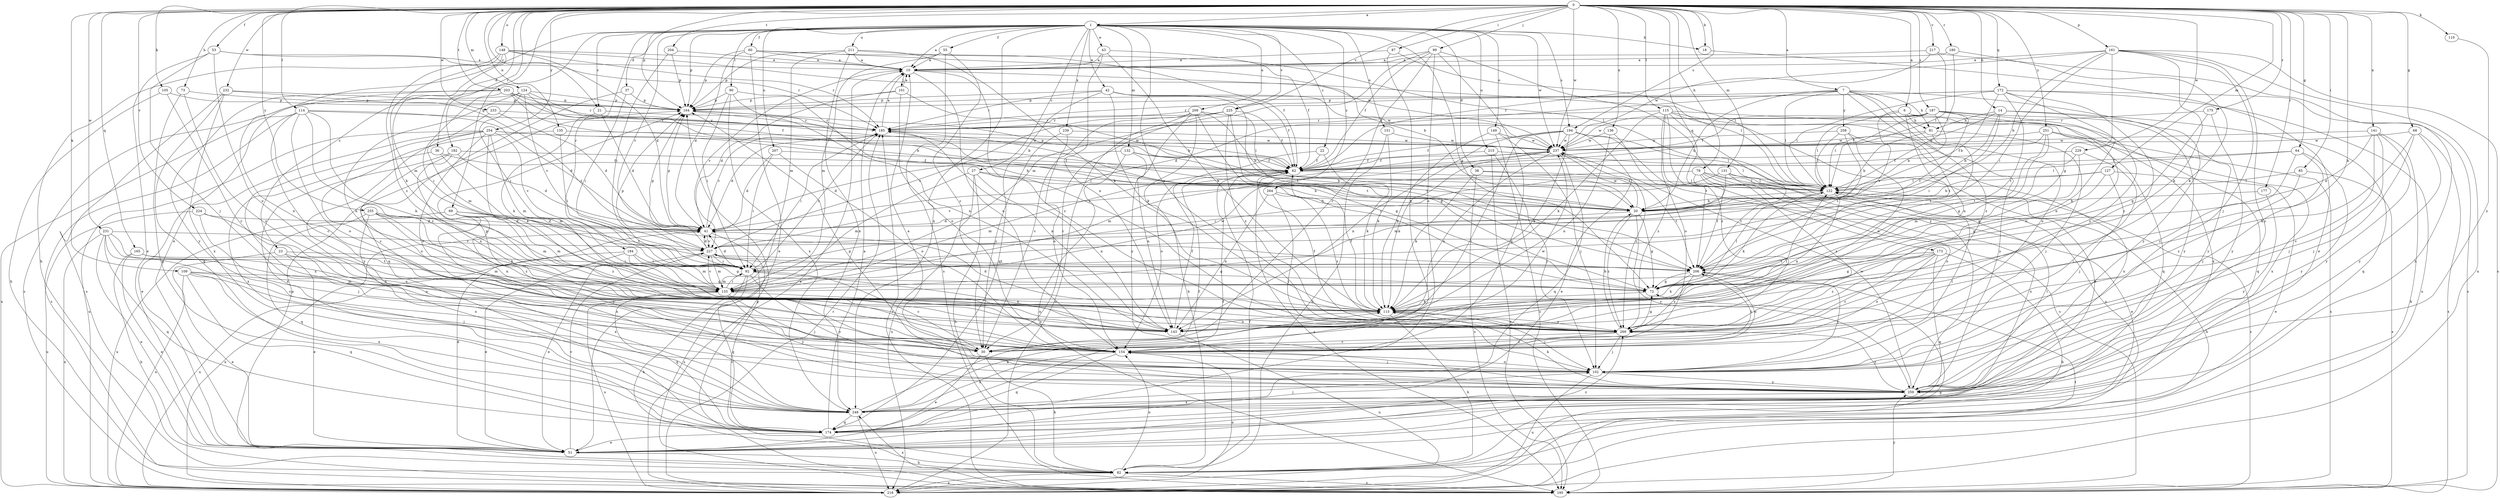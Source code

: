strict digraph  {
0;
1;
6;
7;
10;
14;
18;
20;
21;
22;
23;
27;
30;
36;
37;
38;
41;
42;
43;
51;
53;
55;
60;
62;
64;
68;
69;
72;
73;
79;
81;
82;
85;
87;
90;
92;
99;
101;
102;
105;
109;
110;
113;
114;
115;
122;
124;
127;
131;
132;
133;
135;
136;
141;
143;
148;
149;
151;
154;
161;
164;
165;
172;
173;
174;
175;
177;
180;
182;
184;
185;
187;
194;
195;
203;
204;
206;
207;
209;
211;
215;
216;
217;
224;
225;
227;
229;
231;
232;
233;
237;
239;
248;
251;
254;
255;
258;
259;
264;
269;
0 -> 1  [label=a];
0 -> 6  [label=a];
0 -> 7  [label=a];
0 -> 14  [label=b];
0 -> 18  [label=b];
0 -> 21  [label=c];
0 -> 36  [label=d];
0 -> 53  [label=f];
0 -> 64  [label=g];
0 -> 68  [label=g];
0 -> 69  [label=g];
0 -> 73  [label=h];
0 -> 79  [label=h];
0 -> 85  [label=i];
0 -> 87  [label=i];
0 -> 99  [label=j];
0 -> 105  [label=k];
0 -> 109  [label=k];
0 -> 110  [label=k];
0 -> 113  [label=k];
0 -> 114  [label=l];
0 -> 115  [label=l];
0 -> 124  [label=m];
0 -> 127  [label=m];
0 -> 131  [label=m];
0 -> 135  [label=n];
0 -> 136  [label=n];
0 -> 141  [label=n];
0 -> 148  [label=o];
0 -> 161  [label=p];
0 -> 164  [label=p];
0 -> 165  [label=q];
0 -> 172  [label=q];
0 -> 173  [label=q];
0 -> 175  [label=r];
0 -> 177  [label=r];
0 -> 180  [label=r];
0 -> 182  [label=r];
0 -> 187  [label=s];
0 -> 194  [label=s];
0 -> 203  [label=t];
0 -> 204  [label=t];
0 -> 217  [label=v];
0 -> 224  [label=v];
0 -> 225  [label=v];
0 -> 229  [label=w];
0 -> 231  [label=w];
0 -> 232  [label=w];
0 -> 233  [label=w];
0 -> 237  [label=w];
0 -> 251  [label=y];
0 -> 254  [label=y];
0 -> 255  [label=y];
1 -> 10  [label=a];
1 -> 18  [label=b];
1 -> 21  [label=c];
1 -> 22  [label=c];
1 -> 23  [label=c];
1 -> 27  [label=c];
1 -> 37  [label=d];
1 -> 38  [label=d];
1 -> 42  [label=e];
1 -> 43  [label=e];
1 -> 51  [label=e];
1 -> 55  [label=f];
1 -> 60  [label=f];
1 -> 72  [label=g];
1 -> 90  [label=i];
1 -> 132  [label=m];
1 -> 149  [label=o];
1 -> 151  [label=o];
1 -> 164  [label=p];
1 -> 184  [label=r];
1 -> 194  [label=s];
1 -> 207  [label=u];
1 -> 209  [label=u];
1 -> 211  [label=u];
1 -> 215  [label=u];
1 -> 225  [label=v];
1 -> 227  [label=v];
1 -> 237  [label=w];
1 -> 239  [label=x];
1 -> 248  [label=x];
1 -> 264  [label=z];
1 -> 269  [label=z];
6 -> 81  [label=h];
6 -> 122  [label=l];
6 -> 174  [label=q];
6 -> 206  [label=t];
6 -> 227  [label=v];
6 -> 248  [label=x];
7 -> 20  [label=b];
7 -> 41  [label=d];
7 -> 81  [label=h];
7 -> 122  [label=l];
7 -> 143  [label=n];
7 -> 154  [label=o];
7 -> 164  [label=p];
7 -> 258  [label=y];
7 -> 259  [label=y];
7 -> 269  [label=z];
10 -> 101  [label=j];
10 -> 122  [label=l];
10 -> 154  [label=o];
10 -> 227  [label=v];
10 -> 269  [label=z];
14 -> 20  [label=b];
14 -> 62  [label=f];
14 -> 81  [label=h];
14 -> 92  [label=i];
14 -> 174  [label=q];
14 -> 259  [label=y];
18 -> 51  [label=e];
20 -> 41  [label=d];
20 -> 72  [label=g];
20 -> 237  [label=w];
20 -> 259  [label=y];
20 -> 269  [label=z];
21 -> 41  [label=d];
21 -> 113  [label=k];
21 -> 185  [label=r];
22 -> 62  [label=f];
22 -> 113  [label=k];
22 -> 154  [label=o];
23 -> 51  [label=e];
23 -> 92  [label=i];
23 -> 216  [label=u];
23 -> 248  [label=x];
27 -> 20  [label=b];
27 -> 82  [label=h];
27 -> 122  [label=l];
27 -> 133  [label=m];
27 -> 143  [label=n];
27 -> 216  [label=u];
30 -> 51  [label=e];
30 -> 82  [label=h];
30 -> 164  [label=p];
30 -> 237  [label=w];
36 -> 62  [label=f];
36 -> 133  [label=m];
36 -> 248  [label=x];
37 -> 92  [label=i];
37 -> 164  [label=p];
37 -> 174  [label=q];
38 -> 113  [label=k];
38 -> 122  [label=l];
38 -> 195  [label=s];
38 -> 206  [label=t];
41 -> 164  [label=p];
41 -> 185  [label=r];
41 -> 195  [label=s];
41 -> 216  [label=u];
41 -> 227  [label=v];
42 -> 62  [label=f];
42 -> 113  [label=k];
42 -> 164  [label=p];
42 -> 174  [label=q];
42 -> 185  [label=r];
42 -> 206  [label=t];
42 -> 237  [label=w];
43 -> 10  [label=a];
43 -> 62  [label=f];
43 -> 113  [label=k];
43 -> 143  [label=n];
51 -> 41  [label=d];
51 -> 82  [label=h];
51 -> 227  [label=v];
51 -> 269  [label=z];
53 -> 10  [label=a];
53 -> 51  [label=e];
53 -> 102  [label=j];
53 -> 154  [label=o];
53 -> 185  [label=r];
55 -> 10  [label=a];
55 -> 30  [label=c];
55 -> 133  [label=m];
55 -> 195  [label=s];
60 -> 10  [label=a];
60 -> 20  [label=b];
60 -> 41  [label=d];
60 -> 51  [label=e];
60 -> 62  [label=f];
60 -> 164  [label=p];
62 -> 122  [label=l];
62 -> 133  [label=m];
62 -> 164  [label=p];
62 -> 195  [label=s];
64 -> 62  [label=f];
64 -> 102  [label=j];
64 -> 122  [label=l];
64 -> 259  [label=y];
64 -> 269  [label=z];
68 -> 102  [label=j];
68 -> 113  [label=k];
68 -> 195  [label=s];
68 -> 237  [label=w];
68 -> 259  [label=y];
69 -> 41  [label=d];
69 -> 133  [label=m];
69 -> 206  [label=t];
69 -> 216  [label=u];
69 -> 248  [label=x];
69 -> 259  [label=y];
69 -> 269  [label=z];
72 -> 113  [label=k];
72 -> 122  [label=l];
72 -> 185  [label=r];
73 -> 30  [label=c];
73 -> 164  [label=p];
73 -> 174  [label=q];
79 -> 51  [label=e];
79 -> 122  [label=l];
79 -> 154  [label=o];
79 -> 206  [label=t];
79 -> 227  [label=v];
79 -> 248  [label=x];
79 -> 269  [label=z];
81 -> 20  [label=b];
81 -> 102  [label=j];
81 -> 206  [label=t];
81 -> 237  [label=w];
82 -> 62  [label=f];
82 -> 154  [label=o];
82 -> 164  [label=p];
82 -> 195  [label=s];
82 -> 216  [label=u];
82 -> 227  [label=v];
85 -> 122  [label=l];
85 -> 195  [label=s];
85 -> 269  [label=z];
87 -> 10  [label=a];
87 -> 122  [label=l];
87 -> 154  [label=o];
90 -> 92  [label=i];
90 -> 143  [label=n];
90 -> 164  [label=p];
90 -> 248  [label=x];
90 -> 269  [label=z];
92 -> 30  [label=c];
92 -> 41  [label=d];
92 -> 82  [label=h];
92 -> 133  [label=m];
92 -> 143  [label=n];
92 -> 164  [label=p];
92 -> 174  [label=q];
92 -> 185  [label=r];
92 -> 259  [label=y];
99 -> 10  [label=a];
99 -> 30  [label=c];
99 -> 62  [label=f];
99 -> 133  [label=m];
99 -> 154  [label=o];
99 -> 174  [label=q];
99 -> 259  [label=y];
101 -> 10  [label=a];
101 -> 20  [label=b];
101 -> 41  [label=d];
101 -> 154  [label=o];
101 -> 164  [label=p];
102 -> 122  [label=l];
102 -> 154  [label=o];
102 -> 216  [label=u];
102 -> 259  [label=y];
105 -> 30  [label=c];
105 -> 82  [label=h];
105 -> 164  [label=p];
109 -> 51  [label=e];
109 -> 72  [label=g];
109 -> 102  [label=j];
109 -> 133  [label=m];
109 -> 174  [label=q];
109 -> 248  [label=x];
110 -> 259  [label=y];
113 -> 41  [label=d];
113 -> 62  [label=f];
113 -> 82  [label=h];
113 -> 102  [label=j];
113 -> 143  [label=n];
113 -> 269  [label=z];
114 -> 30  [label=c];
114 -> 41  [label=d];
114 -> 113  [label=k];
114 -> 154  [label=o];
114 -> 185  [label=r];
114 -> 195  [label=s];
114 -> 216  [label=u];
114 -> 269  [label=z];
115 -> 51  [label=e];
115 -> 113  [label=k];
115 -> 154  [label=o];
115 -> 174  [label=q];
115 -> 185  [label=r];
115 -> 206  [label=t];
115 -> 216  [label=u];
115 -> 259  [label=y];
115 -> 269  [label=z];
122 -> 20  [label=b];
122 -> 82  [label=h];
122 -> 113  [label=k];
122 -> 143  [label=n];
124 -> 20  [label=b];
124 -> 62  [label=f];
124 -> 92  [label=i];
124 -> 143  [label=n];
124 -> 164  [label=p];
124 -> 195  [label=s];
124 -> 227  [label=v];
127 -> 20  [label=b];
127 -> 51  [label=e];
127 -> 72  [label=g];
127 -> 102  [label=j];
127 -> 122  [label=l];
131 -> 92  [label=i];
131 -> 122  [label=l];
131 -> 133  [label=m];
131 -> 195  [label=s];
131 -> 206  [label=t];
132 -> 20  [label=b];
132 -> 41  [label=d];
132 -> 62  [label=f];
132 -> 143  [label=n];
132 -> 195  [label=s];
133 -> 92  [label=i];
133 -> 102  [label=j];
133 -> 143  [label=n];
133 -> 174  [label=q];
133 -> 216  [label=u];
133 -> 227  [label=v];
133 -> 237  [label=w];
133 -> 259  [label=y];
135 -> 30  [label=c];
135 -> 92  [label=i];
135 -> 237  [label=w];
136 -> 143  [label=n];
136 -> 237  [label=w];
136 -> 269  [label=z];
141 -> 30  [label=c];
141 -> 41  [label=d];
141 -> 82  [label=h];
141 -> 102  [label=j];
141 -> 237  [label=w];
141 -> 259  [label=y];
143 -> 62  [label=f];
143 -> 122  [label=l];
143 -> 216  [label=u];
148 -> 10  [label=a];
148 -> 41  [label=d];
148 -> 82  [label=h];
148 -> 113  [label=k];
148 -> 133  [label=m];
148 -> 185  [label=r];
148 -> 237  [label=w];
148 -> 269  [label=z];
149 -> 102  [label=j];
149 -> 113  [label=k];
149 -> 195  [label=s];
149 -> 237  [label=w];
151 -> 82  [label=h];
151 -> 113  [label=k];
151 -> 237  [label=w];
154 -> 102  [label=j];
154 -> 174  [label=q];
154 -> 206  [label=t];
154 -> 248  [label=x];
161 -> 10  [label=a];
161 -> 20  [label=b];
161 -> 62  [label=f];
161 -> 72  [label=g];
161 -> 92  [label=i];
161 -> 102  [label=j];
161 -> 113  [label=k];
161 -> 195  [label=s];
161 -> 216  [label=u];
161 -> 259  [label=y];
164 -> 185  [label=r];
164 -> 206  [label=t];
165 -> 51  [label=e];
165 -> 82  [label=h];
165 -> 133  [label=m];
165 -> 206  [label=t];
172 -> 20  [label=b];
172 -> 122  [label=l];
172 -> 143  [label=n];
172 -> 164  [label=p];
172 -> 185  [label=r];
172 -> 195  [label=s];
172 -> 206  [label=t];
172 -> 216  [label=u];
172 -> 269  [label=z];
173 -> 30  [label=c];
173 -> 72  [label=g];
173 -> 82  [label=h];
173 -> 154  [label=o];
173 -> 174  [label=q];
173 -> 206  [label=t];
173 -> 269  [label=z];
174 -> 10  [label=a];
174 -> 51  [label=e];
174 -> 62  [label=f];
175 -> 72  [label=g];
175 -> 185  [label=r];
175 -> 259  [label=y];
177 -> 20  [label=b];
177 -> 259  [label=y];
180 -> 10  [label=a];
180 -> 113  [label=k];
180 -> 122  [label=l];
182 -> 41  [label=d];
182 -> 62  [label=f];
182 -> 143  [label=n];
182 -> 154  [label=o];
182 -> 248  [label=x];
184 -> 51  [label=e];
184 -> 72  [label=g];
184 -> 92  [label=i];
184 -> 133  [label=m];
184 -> 216  [label=u];
185 -> 10  [label=a];
185 -> 41  [label=d];
185 -> 72  [label=g];
185 -> 92  [label=i];
185 -> 143  [label=n];
185 -> 237  [label=w];
187 -> 20  [label=b];
187 -> 62  [label=f];
187 -> 122  [label=l];
187 -> 143  [label=n];
187 -> 185  [label=r];
187 -> 227  [label=v];
187 -> 237  [label=w];
187 -> 259  [label=y];
187 -> 269  [label=z];
194 -> 30  [label=c];
194 -> 51  [label=e];
194 -> 62  [label=f];
194 -> 113  [label=k];
194 -> 122  [label=l];
194 -> 143  [label=n];
194 -> 195  [label=s];
194 -> 237  [label=w];
195 -> 164  [label=p];
195 -> 185  [label=r];
195 -> 248  [label=x];
195 -> 259  [label=y];
203 -> 20  [label=b];
203 -> 62  [label=f];
203 -> 92  [label=i];
203 -> 143  [label=n];
203 -> 164  [label=p];
203 -> 185  [label=r];
203 -> 259  [label=y];
204 -> 10  [label=a];
204 -> 92  [label=i];
204 -> 164  [label=p];
206 -> 72  [label=g];
206 -> 102  [label=j];
206 -> 113  [label=k];
206 -> 154  [label=o];
206 -> 269  [label=z];
207 -> 41  [label=d];
207 -> 62  [label=f];
207 -> 92  [label=i];
207 -> 154  [label=o];
209 -> 20  [label=b];
209 -> 30  [label=c];
209 -> 72  [label=g];
209 -> 82  [label=h];
209 -> 122  [label=l];
209 -> 185  [label=r];
209 -> 216  [label=u];
209 -> 259  [label=y];
211 -> 10  [label=a];
211 -> 113  [label=k];
211 -> 122  [label=l];
211 -> 133  [label=m];
211 -> 164  [label=p];
211 -> 248  [label=x];
215 -> 62  [label=f];
215 -> 102  [label=j];
215 -> 122  [label=l];
215 -> 195  [label=s];
216 -> 10  [label=a];
216 -> 72  [label=g];
216 -> 154  [label=o];
216 -> 185  [label=r];
216 -> 206  [label=t];
217 -> 10  [label=a];
217 -> 82  [label=h];
217 -> 122  [label=l];
217 -> 237  [label=w];
224 -> 41  [label=d];
224 -> 102  [label=j];
224 -> 154  [label=o];
224 -> 216  [label=u];
225 -> 30  [label=c];
225 -> 62  [label=f];
225 -> 185  [label=r];
225 -> 206  [label=t];
225 -> 227  [label=v];
225 -> 269  [label=z];
227 -> 41  [label=d];
227 -> 51  [label=e];
227 -> 72  [label=g];
227 -> 92  [label=i];
227 -> 133  [label=m];
227 -> 164  [label=p];
227 -> 206  [label=t];
229 -> 62  [label=f];
229 -> 72  [label=g];
229 -> 102  [label=j];
229 -> 133  [label=m];
231 -> 30  [label=c];
231 -> 51  [label=e];
231 -> 143  [label=n];
231 -> 154  [label=o];
231 -> 174  [label=q];
231 -> 216  [label=u];
231 -> 227  [label=v];
232 -> 164  [label=p];
232 -> 174  [label=q];
232 -> 195  [label=s];
232 -> 206  [label=t];
232 -> 248  [label=x];
233 -> 41  [label=d];
233 -> 133  [label=m];
233 -> 185  [label=r];
237 -> 62  [label=f];
237 -> 113  [label=k];
237 -> 133  [label=m];
237 -> 143  [label=n];
237 -> 174  [label=q];
237 -> 269  [label=z];
239 -> 30  [label=c];
239 -> 154  [label=o];
239 -> 237  [label=w];
248 -> 62  [label=f];
248 -> 102  [label=j];
248 -> 113  [label=k];
248 -> 174  [label=q];
248 -> 216  [label=u];
251 -> 62  [label=f];
251 -> 72  [label=g];
251 -> 195  [label=s];
251 -> 206  [label=t];
251 -> 237  [label=w];
251 -> 248  [label=x];
254 -> 20  [label=b];
254 -> 51  [label=e];
254 -> 113  [label=k];
254 -> 133  [label=m];
254 -> 154  [label=o];
254 -> 216  [label=u];
254 -> 227  [label=v];
254 -> 237  [label=w];
254 -> 248  [label=x];
254 -> 259  [label=y];
255 -> 41  [label=d];
255 -> 113  [label=k];
255 -> 133  [label=m];
255 -> 143  [label=n];
255 -> 174  [label=q];
255 -> 248  [label=x];
255 -> 269  [label=z];
258 -> 122  [label=l];
258 -> 143  [label=n];
258 -> 206  [label=t];
258 -> 237  [label=w];
258 -> 248  [label=x];
259 -> 10  [label=a];
259 -> 113  [label=k];
259 -> 122  [label=l];
259 -> 164  [label=p];
259 -> 237  [label=w];
259 -> 248  [label=x];
259 -> 269  [label=z];
264 -> 20  [label=b];
264 -> 102  [label=j];
264 -> 143  [label=n];
264 -> 269  [label=z];
269 -> 20  [label=b];
269 -> 30  [label=c];
269 -> 62  [label=f];
269 -> 72  [label=g];
269 -> 102  [label=j];
269 -> 154  [label=o];
}
